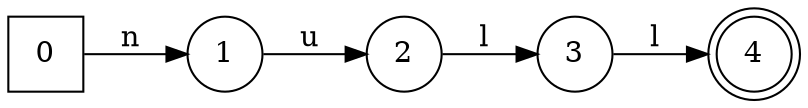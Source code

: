 digraph Generadonull {
rankdir=LR;
0 [ shape=square]
1 [ shape=circle]
2 [ shape=circle]
3 [ shape=circle]
4 [ shape=doublecircle]
0->1[label="n "]
1->2[label="u "]
2->3[label="l "]
3->4[label="l "]
}
